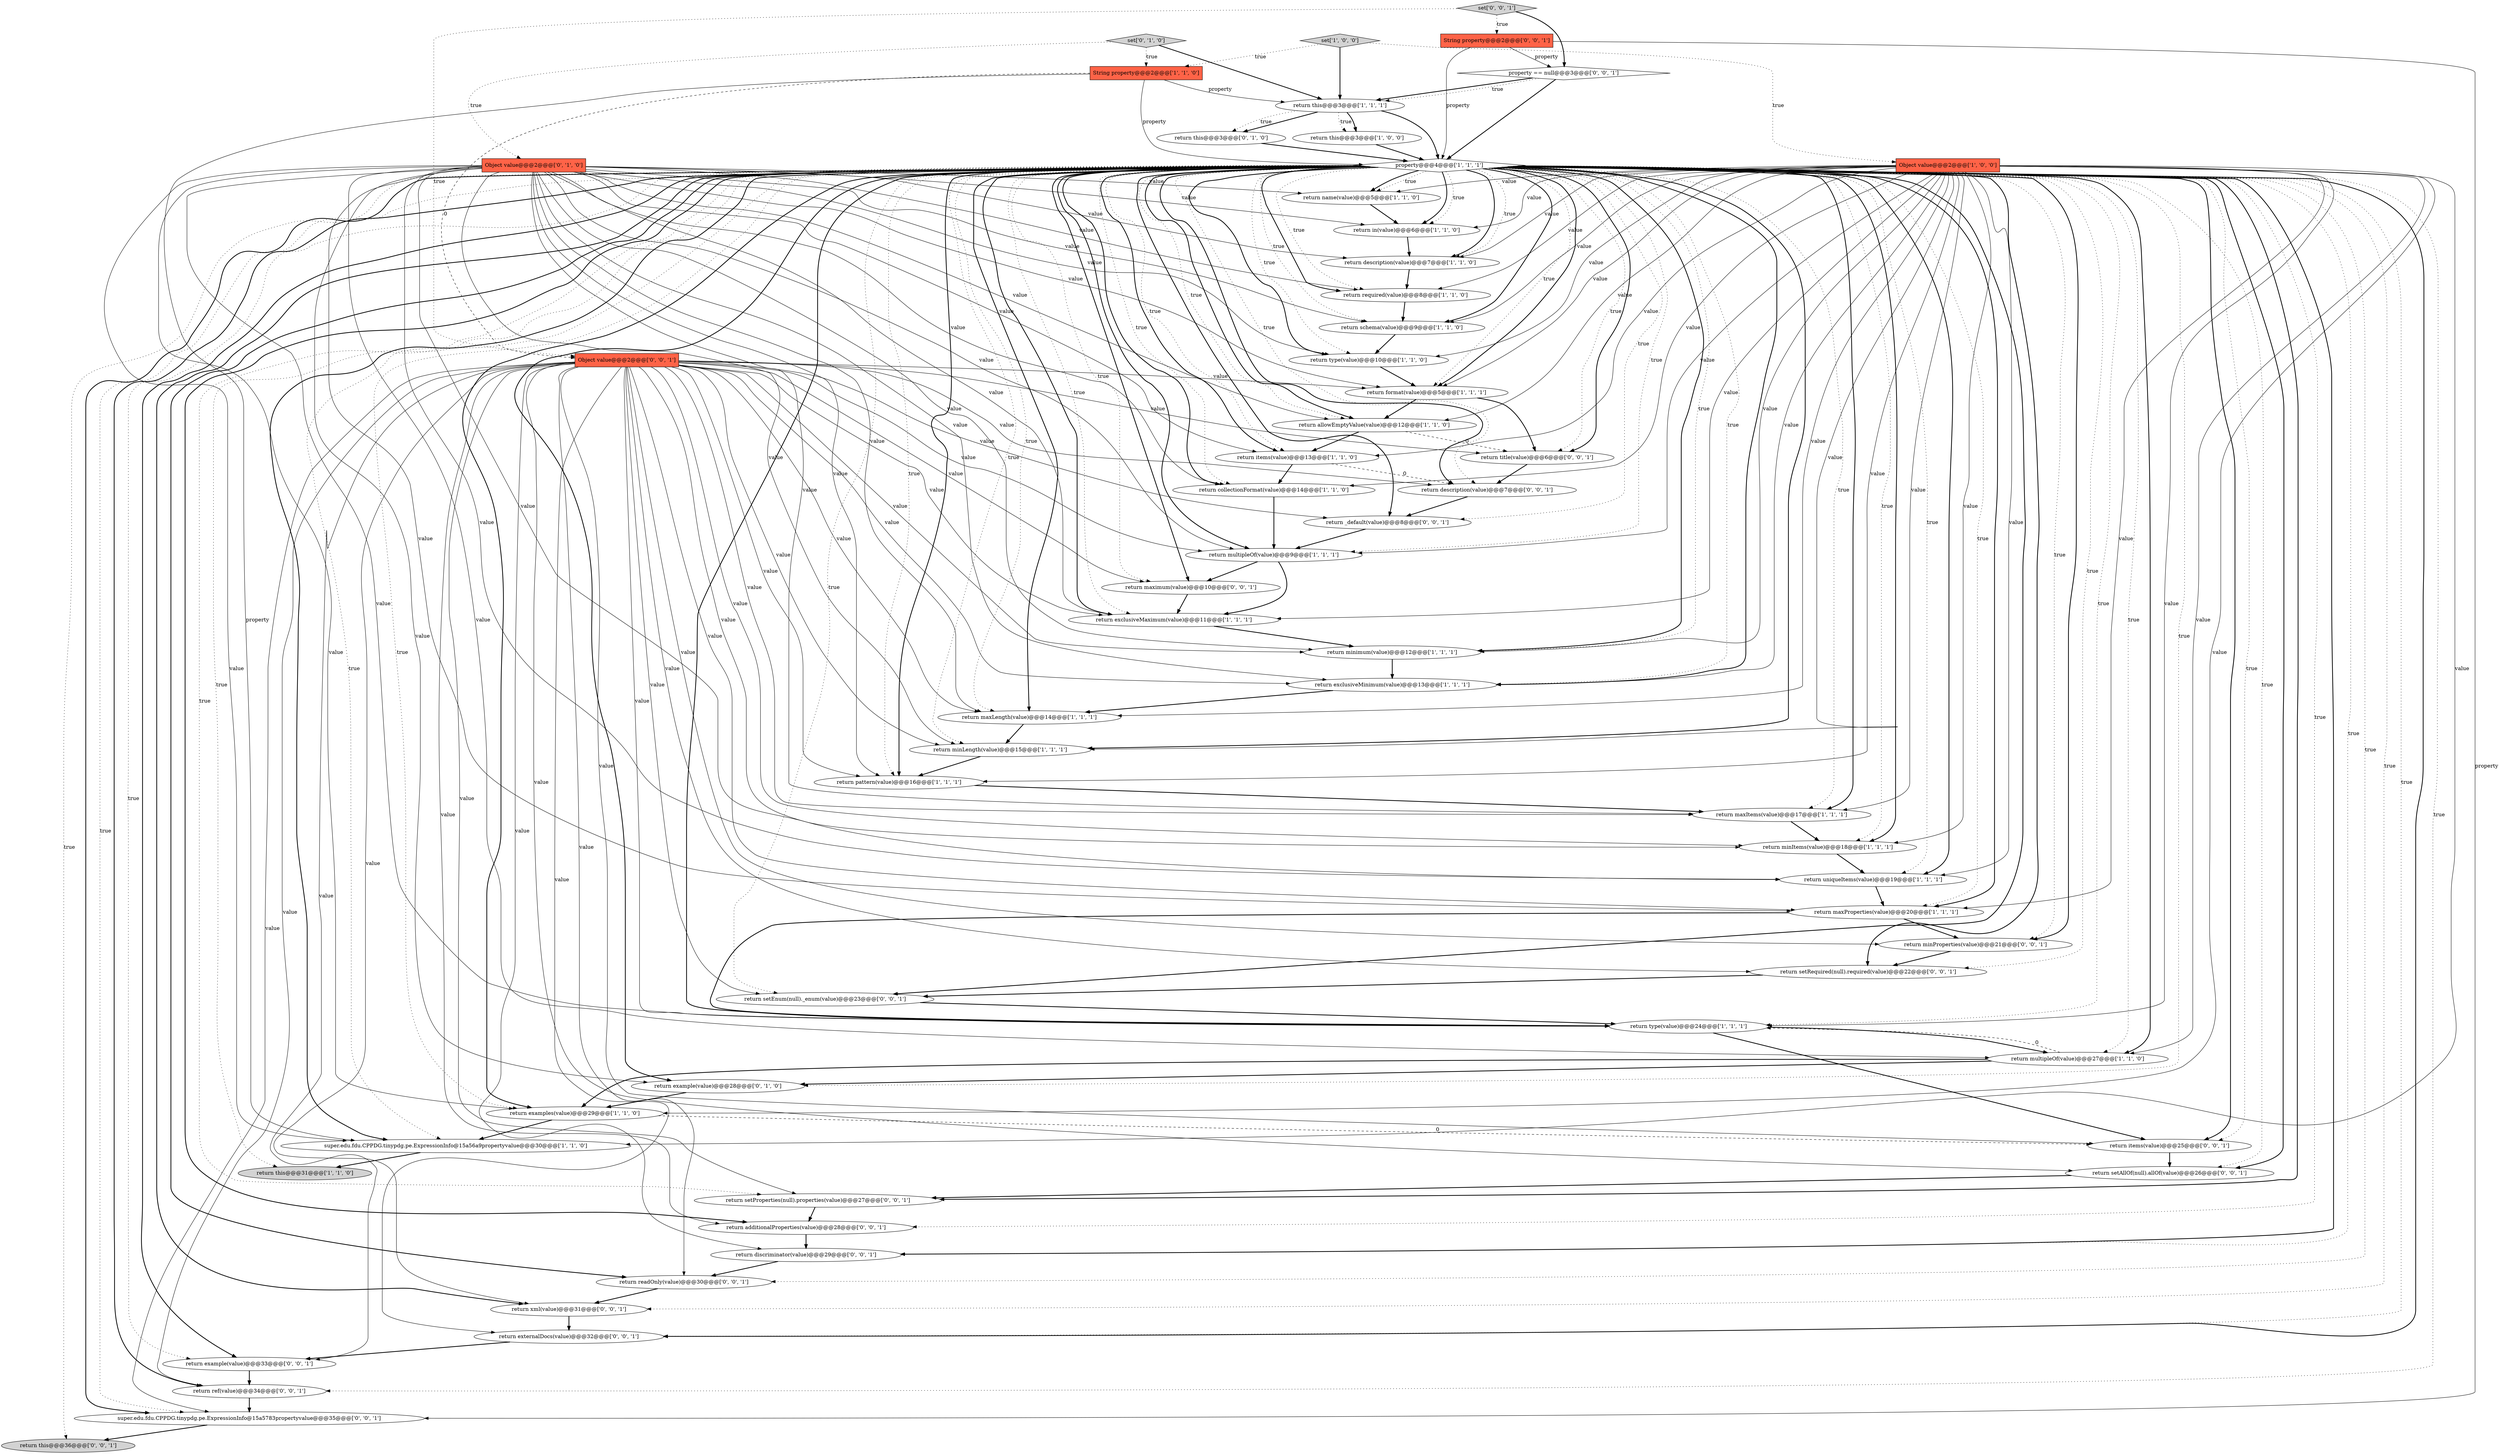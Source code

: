 digraph {
7 [style = filled, label = "return description(value)@@@7@@@['1', '1', '0']", fillcolor = white, shape = ellipse image = "AAA0AAABBB1BBB"];
56 [style = filled, label = "return minProperties(value)@@@21@@@['0', '0', '1']", fillcolor = white, shape = ellipse image = "AAA0AAABBB3BBB"];
52 [style = filled, label = "return setAllOf(null).allOf(value)@@@26@@@['0', '0', '1']", fillcolor = white, shape = ellipse image = "AAA0AAABBB3BBB"];
55 [style = filled, label = "super.edu.fdu.CPPDG.tinypdg.pe.ExpressionInfo@15a5783propertyvalue@@@35@@@['0', '0', '1']", fillcolor = white, shape = ellipse image = "AAA0AAABBB3BBB"];
36 [style = filled, label = "return maximum(value)@@@10@@@['0', '0', '1']", fillcolor = white, shape = ellipse image = "AAA0AAABBB3BBB"];
12 [style = filled, label = "return name(value)@@@5@@@['1', '1', '0']", fillcolor = white, shape = ellipse image = "AAA0AAABBB1BBB"];
17 [style = filled, label = "Object value@@@2@@@['1', '0', '0']", fillcolor = tomato, shape = box image = "AAA0AAABBB1BBB"];
20 [style = filled, label = "return multipleOf(value)@@@9@@@['1', '1', '1']", fillcolor = white, shape = ellipse image = "AAA0AAABBB1BBB"];
39 [style = filled, label = "property == null@@@3@@@['0', '0', '1']", fillcolor = white, shape = diamond image = "AAA0AAABBB3BBB"];
32 [style = filled, label = "return this@@@3@@@['0', '1', '0']", fillcolor = white, shape = ellipse image = "AAA0AAABBB2BBB"];
3 [style = filled, label = "property@@@4@@@['1', '1', '1']", fillcolor = white, shape = diamond image = "AAA0AAABBB1BBB"];
35 [style = filled, label = "return example(value)@@@28@@@['0', '1', '0']", fillcolor = white, shape = ellipse image = "AAA1AAABBB2BBB"];
40 [style = filled, label = "return items(value)@@@25@@@['0', '0', '1']", fillcolor = white, shape = ellipse image = "AAA0AAABBB3BBB"];
24 [style = filled, label = "return this@@@3@@@['1', '1', '1']", fillcolor = white, shape = ellipse image = "AAA0AAABBB1BBB"];
26 [style = filled, label = "return type(value)@@@24@@@['1', '1', '1']", fillcolor = white, shape = ellipse image = "AAA0AAABBB1BBB"];
28 [style = filled, label = "return examples(value)@@@29@@@['1', '1', '0']", fillcolor = white, shape = ellipse image = "AAA0AAABBB1BBB"];
34 [style = filled, label = "set['0', '1', '0']", fillcolor = lightgray, shape = diamond image = "AAA0AAABBB2BBB"];
6 [style = filled, label = "super.edu.fdu.CPPDG.tinypdg.pe.ExpressionInfo@15a56a9propertyvalue@@@30@@@['1', '1', '0']", fillcolor = white, shape = ellipse image = "AAA0AAABBB1BBB"];
18 [style = filled, label = "return in(value)@@@6@@@['1', '1', '0']", fillcolor = white, shape = ellipse image = "AAA0AAABBB1BBB"];
4 [style = filled, label = "return this@@@3@@@['1', '0', '0']", fillcolor = white, shape = ellipse image = "AAA0AAABBB1BBB"];
13 [style = filled, label = "return type(value)@@@10@@@['1', '1', '0']", fillcolor = white, shape = ellipse image = "AAA0AAABBB1BBB"];
37 [style = filled, label = "return description(value)@@@7@@@['0', '0', '1']", fillcolor = white, shape = ellipse image = "AAA0AAABBB3BBB"];
41 [style = filled, label = "String property@@@2@@@['0', '0', '1']", fillcolor = tomato, shape = box image = "AAA0AAABBB3BBB"];
9 [style = filled, label = "set['1', '0', '0']", fillcolor = lightgray, shape = diamond image = "AAA0AAABBB1BBB"];
11 [style = filled, label = "return maxLength(value)@@@14@@@['1', '1', '1']", fillcolor = white, shape = ellipse image = "AAA0AAABBB1BBB"];
15 [style = filled, label = "return minItems(value)@@@18@@@['1', '1', '1']", fillcolor = white, shape = ellipse image = "AAA0AAABBB1BBB"];
45 [style = filled, label = "return setEnum(null)._enum(value)@@@23@@@['0', '0', '1']", fillcolor = white, shape = ellipse image = "AAA0AAABBB3BBB"];
57 [style = filled, label = "return ref(value)@@@34@@@['0', '0', '1']", fillcolor = white, shape = ellipse image = "AAA0AAABBB3BBB"];
27 [style = filled, label = "return pattern(value)@@@16@@@['1', '1', '1']", fillcolor = white, shape = ellipse image = "AAA0AAABBB1BBB"];
38 [style = filled, label = "return discriminator(value)@@@29@@@['0', '0', '1']", fillcolor = white, shape = ellipse image = "AAA0AAABBB3BBB"];
8 [style = filled, label = "return minLength(value)@@@15@@@['1', '1', '1']", fillcolor = white, shape = ellipse image = "AAA0AAABBB1BBB"];
58 [style = filled, label = "return example(value)@@@33@@@['0', '0', '1']", fillcolor = white, shape = ellipse image = "AAA0AAABBB3BBB"];
42 [style = filled, label = "return setProperties(null).properties(value)@@@27@@@['0', '0', '1']", fillcolor = white, shape = ellipse image = "AAA0AAABBB3BBB"];
25 [style = filled, label = "return required(value)@@@8@@@['1', '1', '0']", fillcolor = white, shape = ellipse image = "AAA0AAABBB1BBB"];
50 [style = filled, label = "return readOnly(value)@@@30@@@['0', '0', '1']", fillcolor = white, shape = ellipse image = "AAA0AAABBB3BBB"];
1 [style = filled, label = "return uniqueItems(value)@@@19@@@['1', '1', '1']", fillcolor = white, shape = ellipse image = "AAA0AAABBB1BBB"];
5 [style = filled, label = "return maxItems(value)@@@17@@@['1', '1', '1']", fillcolor = white, shape = ellipse image = "AAA0AAABBB1BBB"];
54 [style = filled, label = "return externalDocs(value)@@@32@@@['0', '0', '1']", fillcolor = white, shape = ellipse image = "AAA0AAABBB3BBB"];
23 [style = filled, label = "return exclusiveMaximum(value)@@@11@@@['1', '1', '1']", fillcolor = white, shape = ellipse image = "AAA0AAABBB1BBB"];
21 [style = filled, label = "return allowEmptyValue(value)@@@12@@@['1', '1', '0']", fillcolor = white, shape = ellipse image = "AAA0AAABBB1BBB"];
47 [style = filled, label = "return xml(value)@@@31@@@['0', '0', '1']", fillcolor = white, shape = ellipse image = "AAA0AAABBB3BBB"];
19 [style = filled, label = "return format(value)@@@5@@@['1', '1', '1']", fillcolor = white, shape = ellipse image = "AAA0AAABBB1BBB"];
29 [style = filled, label = "return multipleOf(value)@@@27@@@['1', '1', '0']", fillcolor = white, shape = ellipse image = "AAA0AAABBB1BBB"];
43 [style = filled, label = "return this@@@36@@@['0', '0', '1']", fillcolor = lightgray, shape = ellipse image = "AAA0AAABBB3BBB"];
2 [style = filled, label = "return minimum(value)@@@12@@@['1', '1', '1']", fillcolor = white, shape = ellipse image = "AAA0AAABBB1BBB"];
14 [style = filled, label = "return this@@@31@@@['1', '1', '0']", fillcolor = lightgray, shape = ellipse image = "AAA0AAABBB1BBB"];
30 [style = filled, label = "String property@@@2@@@['1', '1', '0']", fillcolor = tomato, shape = box image = "AAA0AAABBB1BBB"];
10 [style = filled, label = "return collectionFormat(value)@@@14@@@['1', '1', '0']", fillcolor = white, shape = ellipse image = "AAA0AAABBB1BBB"];
33 [style = filled, label = "Object value@@@2@@@['0', '1', '0']", fillcolor = tomato, shape = box image = "AAA0AAABBB2BBB"];
44 [style = filled, label = "Object value@@@2@@@['0', '0', '1']", fillcolor = tomato, shape = box image = "AAA0AAABBB3BBB"];
51 [style = filled, label = "return _default(value)@@@8@@@['0', '0', '1']", fillcolor = white, shape = ellipse image = "AAA0AAABBB3BBB"];
53 [style = filled, label = "return setRequired(null).required(value)@@@22@@@['0', '0', '1']", fillcolor = white, shape = ellipse image = "AAA0AAABBB3BBB"];
0 [style = filled, label = "return maxProperties(value)@@@20@@@['1', '1', '1']", fillcolor = white, shape = ellipse image = "AAA0AAABBB1BBB"];
22 [style = filled, label = "return schema(value)@@@9@@@['1', '1', '0']", fillcolor = white, shape = ellipse image = "AAA0AAABBB1BBB"];
31 [style = filled, label = "return exclusiveMinimum(value)@@@13@@@['1', '1', '1']", fillcolor = white, shape = ellipse image = "AAA0AAABBB1BBB"];
48 [style = filled, label = "set['0', '0', '1']", fillcolor = lightgray, shape = diamond image = "AAA0AAABBB3BBB"];
46 [style = filled, label = "return additionalProperties(value)@@@28@@@['0', '0', '1']", fillcolor = white, shape = ellipse image = "AAA0AAABBB3BBB"];
16 [style = filled, label = "return items(value)@@@13@@@['1', '1', '0']", fillcolor = white, shape = ellipse image = "AAA0AAABBB1BBB"];
49 [style = filled, label = "return title(value)@@@6@@@['0', '0', '1']", fillcolor = white, shape = ellipse image = "AAA0AAABBB3BBB"];
17->8 [style = solid, label="value"];
3->12 [style = dotted, label="true"];
23->2 [style = bold, label=""];
3->10 [style = bold, label=""];
20->23 [style = bold, label=""];
24->32 [style = bold, label=""];
3->29 [style = dotted, label="true"];
37->51 [style = bold, label=""];
15->1 [style = bold, label=""];
56->53 [style = bold, label=""];
44->47 [style = solid, label="value"];
3->1 [style = dotted, label="true"];
3->55 [style = bold, label=""];
58->57 [style = bold, label=""];
3->42 [style = bold, label=""];
9->30 [style = dotted, label="true"];
54->58 [style = bold, label=""];
17->25 [style = solid, label="value"];
17->26 [style = solid, label="value"];
3->57 [style = bold, label=""];
0->56 [style = bold, label=""];
17->29 [style = solid, label="value"];
3->7 [style = bold, label=""];
3->13 [style = bold, label=""];
17->7 [style = solid, label="value"];
3->51 [style = dotted, label="true"];
3->1 [style = bold, label=""];
44->52 [style = solid, label="value"];
3->6 [style = bold, label=""];
44->27 [style = solid, label="value"];
44->57 [style = solid, label="value"];
3->23 [style = bold, label=""];
17->23 [style = solid, label="value"];
33->21 [style = solid, label="value"];
28->6 [style = bold, label=""];
39->24 [style = bold, label=""];
3->35 [style = bold, label=""];
46->38 [style = bold, label=""];
3->50 [style = dotted, label="true"];
26->40 [style = bold, label=""];
44->31 [style = solid, label="value"];
3->57 [style = dotted, label="true"];
33->18 [style = solid, label="value"];
3->6 [style = dotted, label="true"];
17->11 [style = solid, label="value"];
3->25 [style = bold, label=""];
33->29 [style = solid, label="value"];
3->37 [style = bold, label=""];
19->49 [style = bold, label=""];
2->31 [style = bold, label=""];
33->8 [style = solid, label="value"];
3->38 [style = bold, label=""];
45->26 [style = bold, label=""];
57->55 [style = bold, label=""];
44->37 [style = solid, label="value"];
21->49 [style = dashed, label="0"];
3->50 [style = bold, label=""];
17->6 [style = solid, label="value"];
3->47 [style = dotted, label="true"];
3->16 [style = dotted, label="true"];
4->3 [style = bold, label=""];
3->40 [style = bold, label=""];
33->5 [style = solid, label="value"];
3->13 [style = dotted, label="true"];
22->13 [style = bold, label=""];
44->36 [style = solid, label="value"];
24->4 [style = dotted, label="true"];
3->38 [style = dotted, label="true"];
38->50 [style = bold, label=""];
3->26 [style = dotted, label="true"];
29->26 [style = dashed, label="0"];
17->16 [style = solid, label="value"];
3->46 [style = bold, label=""];
40->52 [style = bold, label=""];
3->20 [style = dotted, label="true"];
33->16 [style = solid, label="value"];
33->2 [style = solid, label="value"];
33->31 [style = solid, label="value"];
33->1 [style = solid, label="value"];
44->15 [style = solid, label="value"];
3->18 [style = bold, label=""];
17->0 [style = solid, label="value"];
35->28 [style = bold, label=""];
3->36 [style = dotted, label="true"];
3->55 [style = dotted, label="true"];
8->27 [style = bold, label=""];
3->42 [style = dotted, label="true"];
3->31 [style = dotted, label="true"];
3->58 [style = dotted, label="true"];
3->27 [style = dotted, label="true"];
34->30 [style = dotted, label="true"];
3->35 [style = dotted, label="true"];
9->24 [style = bold, label=""];
6->14 [style = bold, label=""];
44->51 [style = solid, label="value"];
3->54 [style = dotted, label="true"];
3->18 [style = dotted, label="true"];
33->23 [style = solid, label="value"];
3->45 [style = dotted, label="true"];
3->47 [style = bold, label=""];
0->26 [style = bold, label=""];
3->8 [style = bold, label=""];
3->11 [style = dotted, label="true"];
12->18 [style = bold, label=""];
47->54 [style = bold, label=""];
41->39 [style = solid, label="property"];
33->27 [style = solid, label="value"];
44->56 [style = solid, label="value"];
3->25 [style = dotted, label="true"];
3->58 [style = bold, label=""];
3->22 [style = bold, label=""];
49->37 [style = bold, label=""];
17->12 [style = solid, label="value"];
33->28 [style = solid, label="value"];
3->7 [style = dotted, label="true"];
20->36 [style = bold, label=""];
17->18 [style = solid, label="value"];
3->52 [style = bold, label=""];
28->40 [style = dashed, label="0"];
33->7 [style = solid, label="value"];
17->5 [style = solid, label="value"];
44->8 [style = solid, label="value"];
44->58 [style = solid, label="value"];
3->54 [style = bold, label=""];
44->38 [style = solid, label="value"];
33->26 [style = solid, label="value"];
33->6 [style = solid, label="value"];
33->10 [style = solid, label="value"];
1->0 [style = bold, label=""];
44->1 [style = solid, label="value"];
3->29 [style = bold, label=""];
10->20 [style = bold, label=""];
17->1 [style = solid, label="value"];
44->23 [style = solid, label="value"];
41->3 [style = solid, label="property"];
39->24 [style = dotted, label="true"];
3->22 [style = dotted, label="true"];
16->37 [style = dashed, label="0"];
3->15 [style = dotted, label="true"];
31->11 [style = bold, label=""];
44->0 [style = solid, label="value"];
13->19 [style = bold, label=""];
3->2 [style = bold, label=""];
3->49 [style = dotted, label="true"];
3->19 [style = dotted, label="true"];
29->35 [style = bold, label=""];
21->16 [style = bold, label=""];
44->55 [style = solid, label="value"];
3->43 [style = dotted, label="true"];
24->4 [style = bold, label=""];
17->31 [style = solid, label="value"];
3->21 [style = bold, label=""];
17->21 [style = solid, label="value"];
41->55 [style = solid, label="property"];
48->41 [style = dotted, label="true"];
3->49 [style = bold, label=""];
48->44 [style = dotted, label="true"];
3->27 [style = bold, label=""];
17->28 [style = solid, label="value"];
9->17 [style = dotted, label="true"];
16->10 [style = bold, label=""];
44->42 [style = solid, label="value"];
17->27 [style = solid, label="value"];
3->10 [style = dotted, label="true"];
33->25 [style = solid, label="value"];
3->31 [style = bold, label=""];
3->12 [style = bold, label=""];
11->8 [style = bold, label=""];
44->26 [style = solid, label="value"];
44->49 [style = solid, label="value"];
44->5 [style = solid, label="value"];
24->3 [style = bold, label=""];
3->19 [style = bold, label=""];
33->0 [style = solid, label="value"];
7->25 [style = bold, label=""];
53->45 [style = bold, label=""];
44->54 [style = solid, label="value"];
30->6 [style = solid, label="property"];
3->36 [style = bold, label=""];
3->51 [style = bold, label=""];
30->44 [style = dashed, label="0"];
51->20 [style = bold, label=""];
34->33 [style = dotted, label="true"];
17->22 [style = solid, label="value"];
3->16 [style = bold, label=""];
33->15 [style = solid, label="value"];
44->53 [style = solid, label="value"];
26->29 [style = bold, label=""];
3->53 [style = bold, label=""];
17->2 [style = solid, label="value"];
17->13 [style = solid, label="value"];
17->19 [style = solid, label="value"];
52->42 [style = bold, label=""];
18->7 [style = bold, label=""];
3->11 [style = bold, label=""];
3->28 [style = dotted, label="true"];
44->20 [style = solid, label="value"];
3->56 [style = bold, label=""];
3->26 [style = bold, label=""];
3->53 [style = dotted, label="true"];
34->24 [style = bold, label=""];
50->47 [style = bold, label=""];
3->21 [style = dotted, label="true"];
3->23 [style = dotted, label="true"];
17->15 [style = solid, label="value"];
29->28 [style = bold, label=""];
44->19 [style = solid, label="value"];
3->8 [style = dotted, label="true"];
3->14 [style = dotted, label="true"];
33->13 [style = solid, label="value"];
33->35 [style = solid, label="value"];
48->39 [style = bold, label=""];
44->40 [style = solid, label="value"];
3->5 [style = bold, label=""];
3->46 [style = dotted, label="true"];
3->20 [style = bold, label=""];
36->23 [style = bold, label=""];
33->19 [style = solid, label="value"];
3->0 [style = dotted, label="true"];
33->12 [style = solid, label="value"];
19->21 [style = bold, label=""];
3->40 [style = dotted, label="true"];
33->20 [style = solid, label="value"];
44->50 [style = solid, label="value"];
3->0 [style = bold, label=""];
3->2 [style = dotted, label="true"];
27->5 [style = bold, label=""];
32->3 [style = bold, label=""];
30->24 [style = solid, label="property"];
42->46 [style = bold, label=""];
3->15 [style = bold, label=""];
24->32 [style = dotted, label="true"];
17->10 [style = solid, label="value"];
33->11 [style = solid, label="value"];
3->37 [style = dotted, label="true"];
3->45 [style = bold, label=""];
55->43 [style = bold, label=""];
39->3 [style = bold, label=""];
44->2 [style = solid, label="value"];
33->22 [style = solid, label="value"];
30->3 [style = solid, label="property"];
44->11 [style = solid, label="value"];
17->20 [style = solid, label="value"];
44->45 [style = solid, label="value"];
3->28 [style = bold, label=""];
3->5 [style = dotted, label="true"];
25->22 [style = bold, label=""];
3->52 [style = dotted, label="true"];
3->56 [style = dotted, label="true"];
5->15 [style = bold, label=""];
44->46 [style = solid, label="value"];
}
